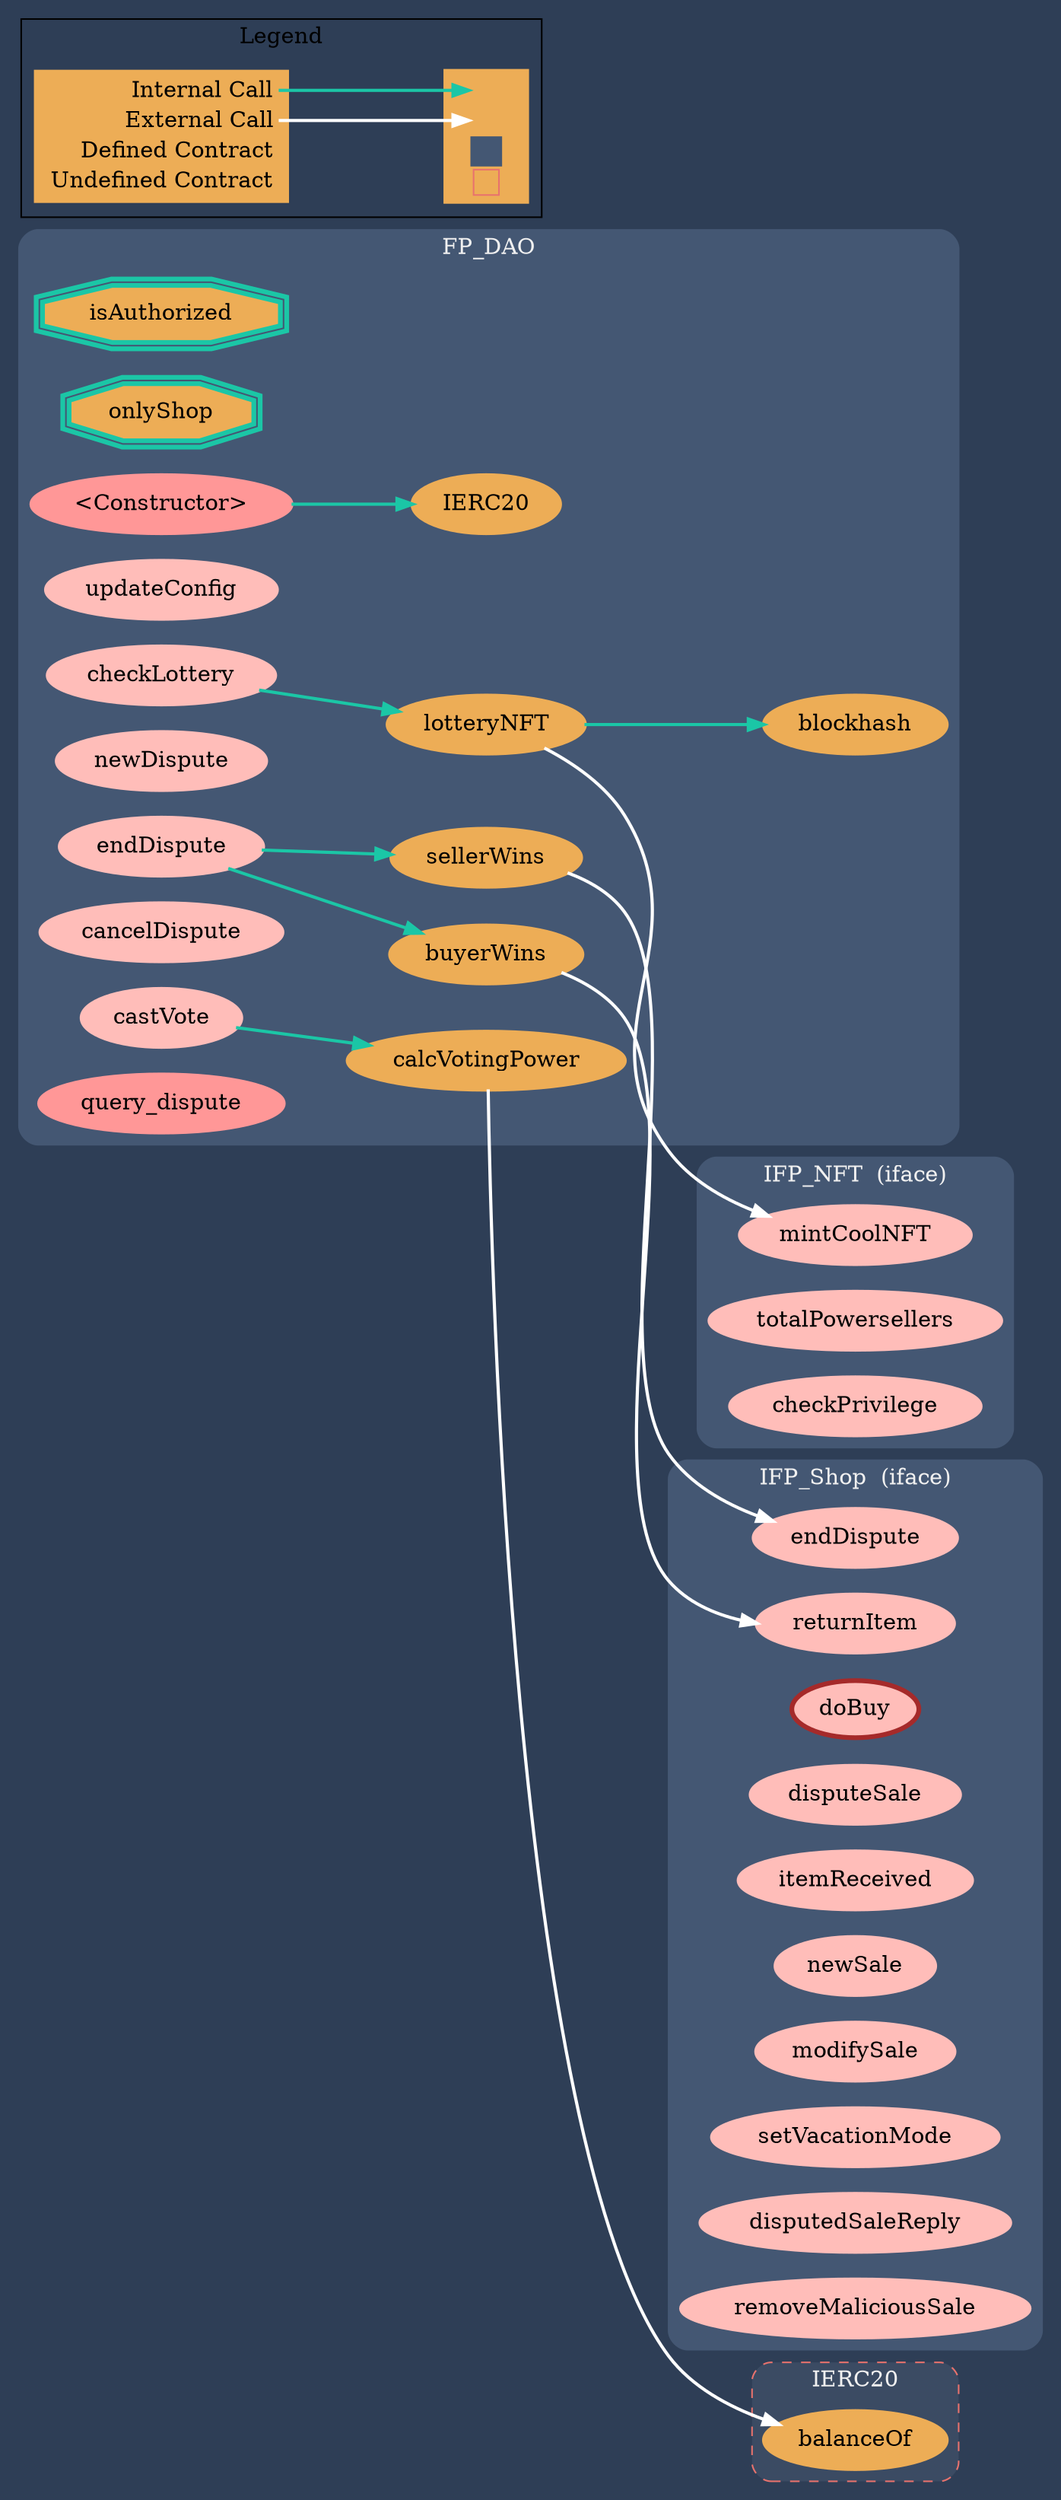 digraph G {
  graph [ ratio = "auto", page = "100", compound =true, bgcolor = "#2e3e56" ];
  node [ style = "filled", fillcolor = "#edad56", color = "#edad56", penwidth =3 ];
  edge [ color = "#fcfcfc", penwidth =2, fontname = "helvetica Neue Ultra Light" ];
subgraph "clusterFP_DAO" {
  graph [ label = "FP_DAO", color = "#445773", fontcolor = "#f0f0f0", style = "rounded", bgcolor = "#445773" ];
  "FP_DAO.isAuthorized" [ label = "isAuthorized", color = "#1bc6a6", shape =doubleoctagon ];
  "FP_DAO.onlyShop" [ label = "onlyShop", color = "#1bc6a6", shape =doubleoctagon ];
  "FP_DAO.<Constructor>" [ label = "<Constructor>", color = "#FF9797", fillcolor = "#FF9797" ];
  "FP_DAO.updateConfig" [ label = "updateConfig", color = "#ffbdb9", fillcolor = "#ffbdb9" ];
  "FP_DAO.castVote" [ label = "castVote", color = "#ffbdb9", fillcolor = "#ffbdb9" ];
  "FP_DAO.newDispute" [ label = "newDispute", color = "#ffbdb9", fillcolor = "#ffbdb9" ];
  "FP_DAO.endDispute" [ label = "endDispute", color = "#ffbdb9", fillcolor = "#ffbdb9" ];
  "FP_DAO.cancelDispute" [ label = "cancelDispute", color = "#ffbdb9", fillcolor = "#ffbdb9" ];
  "FP_DAO.checkLottery" [ label = "checkLottery", color = "#ffbdb9", fillcolor = "#ffbdb9" ];
  "FP_DAO.lotteryNFT" [ label = "lotteryNFT" ];
  "FP_DAO.buyerWins" [ label = "buyerWins" ];
  "FP_DAO.sellerWins" [ label = "sellerWins" ];
  "FP_DAO.calcVotingPower" [ label = "calcVotingPower" ];
  "FP_DAO.query_dispute" [ label = "query_dispute", color = "#FF9797", fillcolor = "#FF9797" ];
  "FP_DAO.IERC20" [ label = "IERC20" ];
  "FP_DAO.blockhash" [ label = "blockhash" ];
}

subgraph "clusterIFP_Shop" {
  graph [ label = "IFP_Shop  (iface)", color = "#445773", fontcolor = "#f0f0f0", style = "rounded", bgcolor = "#445773" ];
  "IFP_Shop.returnItem" [ label = "returnItem", color = "#ffbdb9", fillcolor = "#ffbdb9" ];
  "IFP_Shop.endDispute" [ label = "endDispute", color = "#ffbdb9", fillcolor = "#ffbdb9" ];
  "IFP_Shop.doBuy" [ label = "doBuy", color = "brown", fillcolor = "#ffbdb9" ];
  "IFP_Shop.disputeSale" [ label = "disputeSale", color = "#ffbdb9", fillcolor = "#ffbdb9" ];
  "IFP_Shop.itemReceived" [ label = "itemReceived", color = "#ffbdb9", fillcolor = "#ffbdb9" ];
  "IFP_Shop.newSale" [ label = "newSale", color = "#ffbdb9", fillcolor = "#ffbdb9" ];
  "IFP_Shop.modifySale" [ label = "modifySale", color = "#ffbdb9", fillcolor = "#ffbdb9" ];
  "IFP_Shop.setVacationMode" [ label = "setVacationMode", color = "#ffbdb9", fillcolor = "#ffbdb9" ];
  "IFP_Shop.disputedSaleReply" [ label = "disputedSaleReply", color = "#ffbdb9", fillcolor = "#ffbdb9" ];
  "IFP_Shop.removeMaliciousSale" [ label = "removeMaliciousSale", color = "#ffbdb9", fillcolor = "#ffbdb9" ];
}

subgraph "clusterIFP_NFT" {
  graph [ label = "IFP_NFT  (iface)", color = "#445773", fontcolor = "#f0f0f0", style = "rounded", bgcolor = "#445773" ];
  "IFP_NFT.mintCoolNFT" [ label = "mintCoolNFT", color = "#ffbdb9", fillcolor = "#ffbdb9" ];
  "IFP_NFT.totalPowersellers" [ label = "totalPowersellers", color = "#ffbdb9", fillcolor = "#ffbdb9" ];
  "IFP_NFT.checkPrivilege" [ label = "checkPrivilege", color = "#ffbdb9", fillcolor = "#ffbdb9" ];
}

subgraph "clusterIERC20" {
  graph [ label = "IERC20", color = "#e8726d", fontcolor = "#f0f0f0", style = "rounded,dashed", bgcolor = "#3b4b63" ];
  "IERC20.balanceOf" [ label = "balanceOf" ];
}

  "FP_DAO.<Constructor>";
  "FP_DAO.IERC20";
  "FP_DAO.castVote";
  "FP_DAO.calcVotingPower";
  "FP_DAO.endDispute";
  "FP_DAO.buyerWins";
  "FP_DAO.sellerWins";
  "FP_DAO.checkLottery";
  "FP_DAO.lotteryNFT";
  "FP_DAO.blockhash";
  "IFP_NFT.mintCoolNFT";
  "IFP_Shop.returnItem";
  "IFP_Shop.endDispute";
  "IERC20.balanceOf";
  "FP_DAO.<Constructor>" -> "FP_DAO.IERC20" [ color = "#1bc6a6" ];
  "FP_DAO.castVote" -> "FP_DAO.calcVotingPower" [ color = "#1bc6a6" ];
  "FP_DAO.endDispute" -> "FP_DAO.buyerWins" [ color = "#1bc6a6" ];
  "FP_DAO.endDispute" -> "FP_DAO.sellerWins" [ color = "#1bc6a6" ];
  "FP_DAO.checkLottery" -> "FP_DAO.lotteryNFT" [ color = "#1bc6a6" ];
  "FP_DAO.lotteryNFT" -> "FP_DAO.blockhash" [ color = "#1bc6a6" ];
  "FP_DAO.lotteryNFT" -> "IFP_NFT.mintCoolNFT" [ color = "white" ];
  "FP_DAO.buyerWins" -> "IFP_Shop.returnItem" [ color = "white" ];
  "FP_DAO.sellerWins" -> "IFP_Shop.endDispute" [ color = "white" ];
  "FP_DAO.calcVotingPower" -> "IERC20.balanceOf" [ color = "white" ];


rankdir=LR
node [shape=plaintext]
subgraph cluster_01 { 
label = "Legend";
key [label=<<table border="0" cellpadding="2" cellspacing="0" cellborder="0">
  <tr><td align="right" port="i1">Internal Call</td></tr>
  <tr><td align="right" port="i2">External Call</td></tr>
  <tr><td align="right" port="i3">Defined Contract</td></tr>
  <tr><td align="right" port="i4">Undefined Contract</td></tr>
  </table>>]
key2 [label=<<table border="0" cellpadding="2" cellspacing="0" cellborder="0">
  <tr><td port="i1">&nbsp;&nbsp;&nbsp;</td></tr>
  <tr><td port="i2">&nbsp;&nbsp;&nbsp;</td></tr>
  <tr><td port="i3" bgcolor="#445773">&nbsp;&nbsp;&nbsp;</td></tr>
  <tr><td port="i4">
    <table border="1" cellborder="0" cellspacing="0" cellpadding="7" color="#e8726d">
      <tr>
       <td></td>
      </tr>
     </table>
  </td></tr>
  </table>>]
key:i1:e -> key2:i1:w [color="#1bc6a6"]
key:i2:e -> key2:i2:w [color="white"]
}
}
